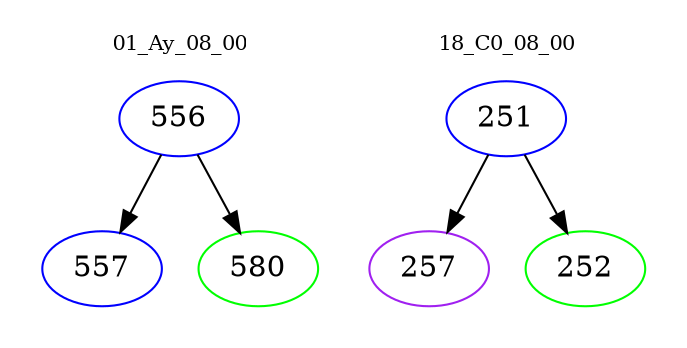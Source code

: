 digraph{
subgraph cluster_0 {
color = white
label = "01_Ay_08_00";
fontsize=10;
T0_556 [label="556", color="blue"]
T0_556 -> T0_557 [color="black"]
T0_557 [label="557", color="blue"]
T0_556 -> T0_580 [color="black"]
T0_580 [label="580", color="green"]
}
subgraph cluster_1 {
color = white
label = "18_C0_08_00";
fontsize=10;
T1_251 [label="251", color="blue"]
T1_251 -> T1_257 [color="black"]
T1_257 [label="257", color="purple"]
T1_251 -> T1_252 [color="black"]
T1_252 [label="252", color="green"]
}
}
